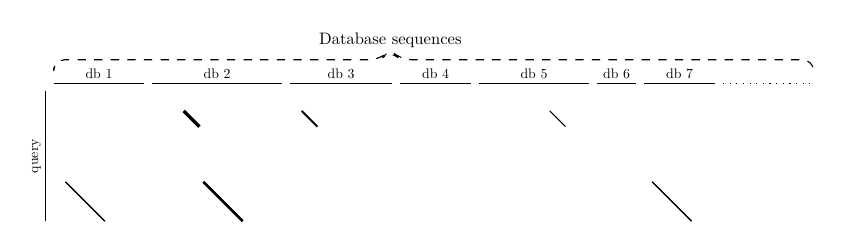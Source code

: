 \begin{tikzpicture}[scale=0.5]
        \draw [-, rounded corners, dashed] (1.7,4.9) -- (1.7,5.1) -- (10,5.1)
        -- (10.25, 5.35) -- (10.5,5.1) -- (21,5.1) -- (21,4.9);
        \node [above, scale=0.6] at (10.25,5.25) {Database sequences};
        \draw [-] (1.5,4.3) -- (1.5, 1) node [midway, above, rotate=90,
          scale=0.5] {query};
        \draw [-] (1.7,4.5) -- (4,4.5) node [midway, above, 
          scale=0.5] {db 1};
        \draw [-] (4.2,4.5) -- (7.5,4.5) node [midway, above,
          scale=0.5] {db 2};
        \draw [-] (7.7,4.5) -- (10.3,4.5) node [midway, above,
          scale=0.5] {db 3};
        \draw [-] (10.5,4.5) -- (12.3,4.5) node [midway, above,
          scale=0.5] {db 4};
        \draw [-] (12.5,4.5) -- (15.3,4.5) node [midway, above,
          scale=0.5] {db 5};
        \draw [-] (15.5,4.5) -- (16.5,4.5) node [midway, above,
          scale=0.5] {db 6};
        \draw [-] (16.7,4.5) -- (18.5,4.5) node [midway, above,
          scale=0.5] {db 7};
        \draw [-, dotted] (18.7,4.5) -- (21,4.5);

        \draw [-, line width=1.2] (5,3.8) -- (5.4,3.4);
	\draw [-, line width=1] (5.5,2) -- (6.5,1);
        \draw [-, line width=0.7] (8,3.8) -- (8.4,3.4);
        \draw [-, line width=0.4] (14.3,3.8) -- (14.7,3.4);
        \draw [-, line width=0.5] (2,2) -- (3,1);
	\draw [-, line width=0.5] (16.9,2) -- (17.9,1);

\end{tikzpicture}

